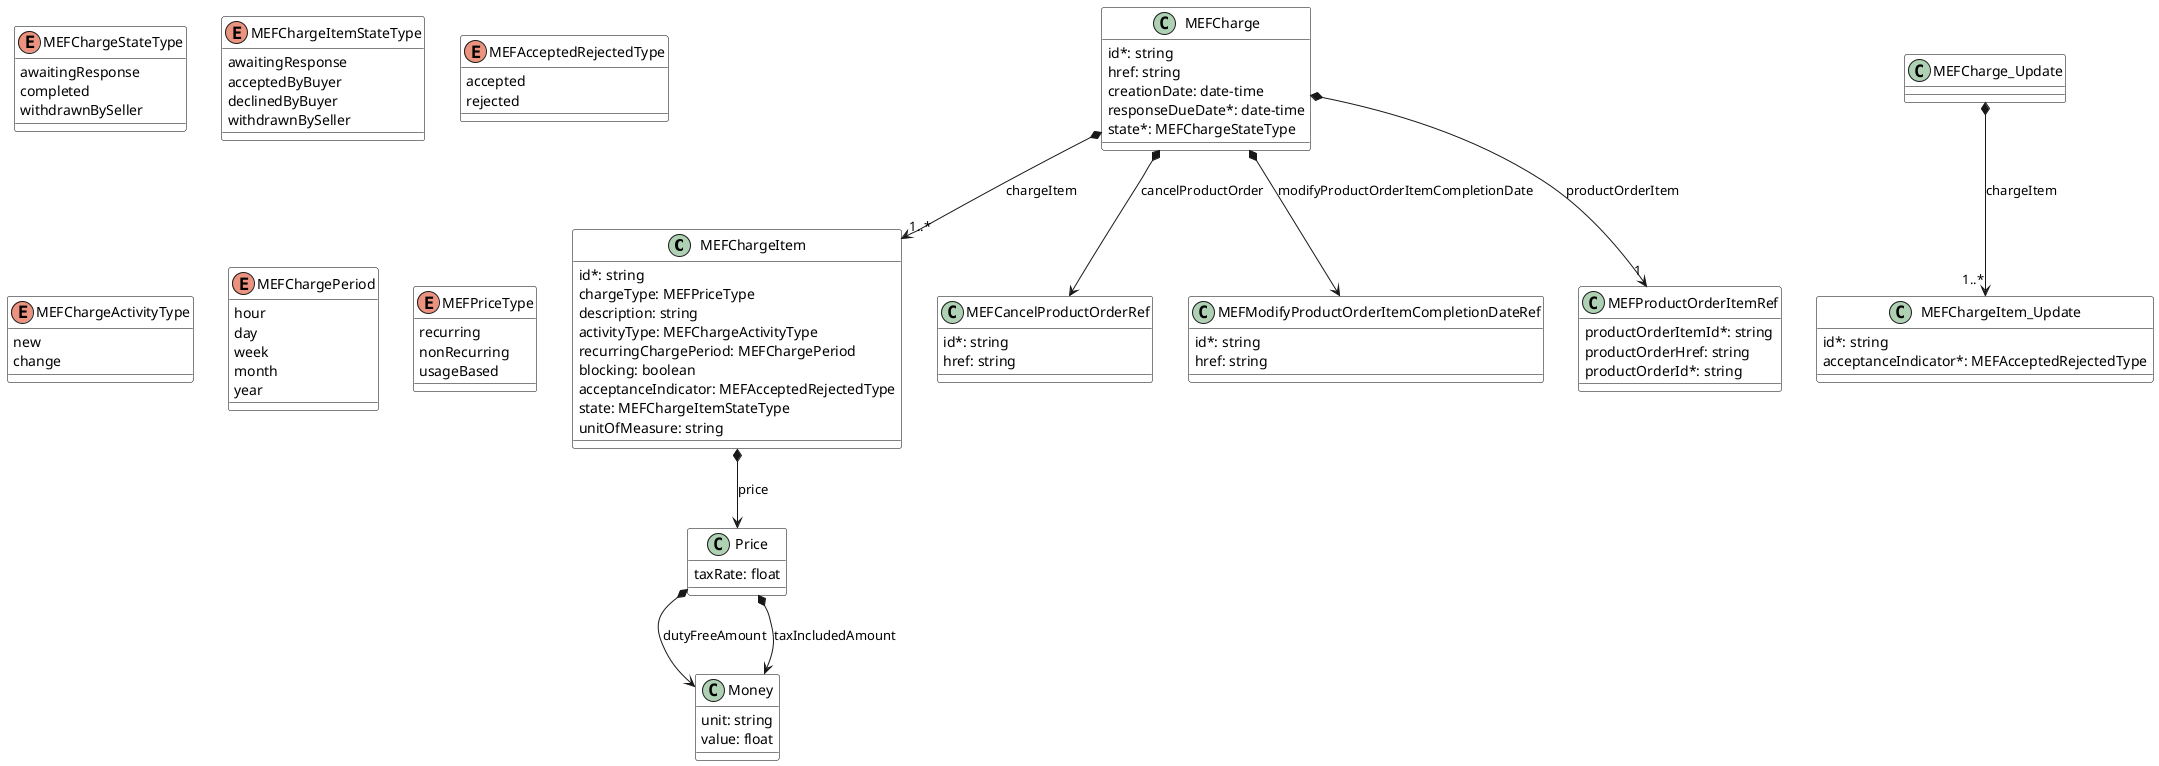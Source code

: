 @startuml
skinparam {
    ClassBackgroundColor White
    ClassBorderColor Black
}

class MEFChargeItem {

    id*: string
    chargeType: MEFPriceType
    description: string
    activityType: MEFChargeActivityType
    recurringChargePeriod: MEFChargePeriod
    blocking: boolean
    acceptanceIndicator: MEFAcceptedRejectedType
    state: MEFChargeItemStateType
    unitOfMeasure: string
}

enum MEFChargeStateType {

    awaitingResponse
    completed
    withdrawnBySeller
}


enum MEFChargeItemStateType {

    awaitingResponse
    acceptedByBuyer
    declinedByBuyer
    withdrawnBySeller
}

enum MEFAcceptedRejectedType {

    accepted
    rejected
}


class MEFCancelProductOrderRef {

    id*: string
    href: string
}



class MEFCharge {

    id*: string
    href: string
    creationDate: date-time
    responseDueDate*: date-time
    state*: MEFChargeStateType
}

MEFCharge *--> MEFCancelProductOrderRef : cancelProductOrder
MEFCharge *-->"1..*" MEFChargeItem : chargeItem
MEFCharge *--> MEFModifyProductOrderItemCompletionDateRef : modifyProductOrderItemCompletionDate
MEFCharge *-->"1" MEFProductOrderItemRef : productOrderItem


enum MEFChargeActivityType {

    new
    change
}

MEFChargeItem *--> Price : price


class MEFChargeItem_Update {

    id*: string
    acceptanceIndicator*: MEFAcceptedRejectedType
}



class MEFCharge_Update {

}

MEFCharge_Update *-->"1..*" MEFChargeItem_Update : chargeItem



class MEFProductOrderItemRef {

    productOrderItemId*: string
    productOrderHref: string
    productOrderId*: string
}





enum MEFChargePeriod {

    hour
    day
    week
    month
    year
}

enum MEFPriceType {

    recurring
    nonRecurring
    usageBased
}


class MEFModifyProductOrderItemCompletionDateRef {

    id*: string
    href: string
}


class Price {

    taxRate: float
}

Price *--> Money : dutyFreeAmount
Price *--> Money : taxIncludedAmount

class Money {

    unit: string
    value: float
}



@enduml
